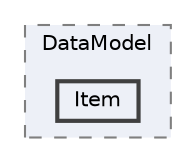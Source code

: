 digraph "C:/Users/むずでょ/Documents/Unity Projects/RMU-1-00-00-Research/Assets/RPGMaker/Codebase/CoreSystem/Knowledge/DataModel/Item"
{
 // LATEX_PDF_SIZE
  bgcolor="transparent";
  edge [fontname=Helvetica,fontsize=10,labelfontname=Helvetica,labelfontsize=10];
  node [fontname=Helvetica,fontsize=10,shape=box,height=0.2,width=0.4];
  compound=true
  subgraph clusterdir_6a6735c90c927e15fea0de903ef5e5c4 {
    graph [ bgcolor="#edf0f7", pencolor="grey50", label="DataModel", fontname=Helvetica,fontsize=10 style="filled,dashed", URL="dir_6a6735c90c927e15fea0de903ef5e5c4.html",tooltip=""]
  dir_8b5ab2a21ec448fcbf1c598cb35c61ca [label="Item", fillcolor="#edf0f7", color="grey25", style="filled,bold", URL="dir_8b5ab2a21ec448fcbf1c598cb35c61ca.html",tooltip=""];
  }
}
